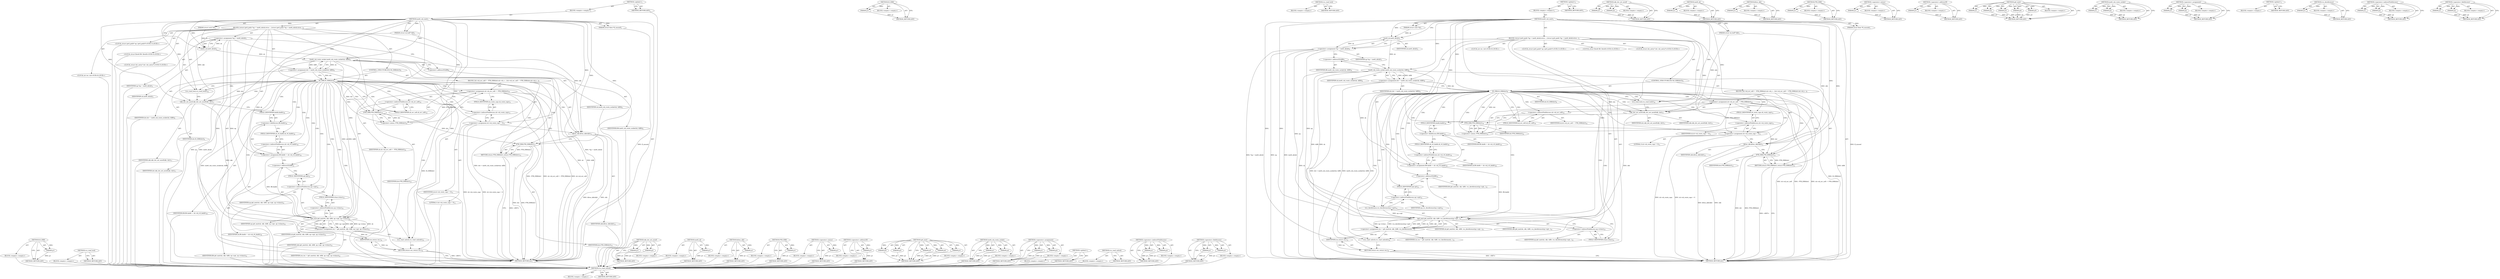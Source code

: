 digraph "&lt;operator&gt;.fieldAccess" {
vulnerable_122 [label=<(METHOD,IS_ERR)>];
vulnerable_123 [label=<(PARAM,p1)>];
vulnerable_124 [label=<(BLOCK,&lt;empty&gt;,&lt;empty&gt;)>];
vulnerable_125 [label=<(METHOD_RETURN,ANY)>];
vulnerable_143 [label=<(METHOD,rcu_read_lock)>];
vulnerable_144 [label=<(BLOCK,&lt;empty&gt;,&lt;empty&gt;)>];
vulnerable_145 [label=<(METHOD_RETURN,ANY)>];
vulnerable_6 [label=<(METHOD,&lt;global&gt;)<SUB>1</SUB>>];
vulnerable_7 [label=<(BLOCK,&lt;empty&gt;,&lt;empty&gt;)<SUB>1</SUB>>];
vulnerable_8 [label=<(METHOD,inet6_csk_xmit)<SUB>1</SUB>>];
vulnerable_9 [label=<(PARAM,struct sock *sk)<SUB>1</SUB>>];
vulnerable_10 [label=<(PARAM,struct sk_buff *skb)<SUB>1</SUB>>];
vulnerable_11 [label=<(PARAM,struct flowi *fl_unused)<SUB>1</SUB>>];
vulnerable_12 [label=<(BLOCK,{
	struct ipv6_pinfo *np = inet6_sk(sk);
	struc...,{
	struct ipv6_pinfo *np = inet6_sk(sk);
	struc...)<SUB>2</SUB>>];
vulnerable_13 [label="<(LOCAL,struct ipv6_pinfo* np: ipv6_pinfo*)<SUB>3</SUB>>"];
vulnerable_14 [label=<(&lt;operator&gt;.assignment,*np = inet6_sk(sk))<SUB>3</SUB>>];
vulnerable_15 [label=<(IDENTIFIER,np,*np = inet6_sk(sk))<SUB>3</SUB>>];
vulnerable_16 [label=<(inet6_sk,inet6_sk(sk))<SUB>3</SUB>>];
vulnerable_17 [label=<(IDENTIFIER,sk,inet6_sk(sk))<SUB>3</SUB>>];
vulnerable_18 [label="<(LOCAL,struct flowi6 fl6: flowi6)<SUB>4</SUB>>"];
vulnerable_19 [label="<(LOCAL,struct dst_entry* dst: dst_entry*)<SUB>5</SUB>>"];
vulnerable_20 [label="<(LOCAL,int res: int)<SUB>6</SUB>>"];
vulnerable_21 [label=<(&lt;operator&gt;.assignment,dst = inet6_csk_route_socket(sk, &amp;fl6))<SUB>8</SUB>>];
vulnerable_22 [label=<(IDENTIFIER,dst,dst = inet6_csk_route_socket(sk, &amp;fl6))<SUB>8</SUB>>];
vulnerable_23 [label=<(inet6_csk_route_socket,inet6_csk_route_socket(sk, &amp;fl6))<SUB>8</SUB>>];
vulnerable_24 [label=<(IDENTIFIER,sk,inet6_csk_route_socket(sk, &amp;fl6))<SUB>8</SUB>>];
vulnerable_25 [label=<(&lt;operator&gt;.addressOf,&amp;fl6)<SUB>8</SUB>>];
vulnerable_26 [label=<(IDENTIFIER,fl6,inet6_csk_route_socket(sk, &amp;fl6))<SUB>8</SUB>>];
vulnerable_27 [label=<(CONTROL_STRUCTURE,IF,if (IS_ERR(dst)))<SUB>9</SUB>>];
vulnerable_28 [label=<(IS_ERR,IS_ERR(dst))<SUB>9</SUB>>];
vulnerable_29 [label=<(IDENTIFIER,dst,IS_ERR(dst))<SUB>9</SUB>>];
vulnerable_30 [label=<(BLOCK,{
		sk-&gt;sk_err_soft = -PTR_ERR(dst);
		sk-&gt;sk_r...,{
		sk-&gt;sk_err_soft = -PTR_ERR(dst);
		sk-&gt;sk_r...)<SUB>9</SUB>>];
vulnerable_31 [label=<(&lt;operator&gt;.assignment,sk-&gt;sk_err_soft = -PTR_ERR(dst))<SUB>10</SUB>>];
vulnerable_32 [label=<(&lt;operator&gt;.indirectFieldAccess,sk-&gt;sk_err_soft)<SUB>10</SUB>>];
vulnerable_33 [label=<(IDENTIFIER,sk,sk-&gt;sk_err_soft = -PTR_ERR(dst))<SUB>10</SUB>>];
vulnerable_34 [label=<(FIELD_IDENTIFIER,sk_err_soft,sk_err_soft)<SUB>10</SUB>>];
vulnerable_35 [label=<(&lt;operator&gt;.minus,-PTR_ERR(dst))<SUB>10</SUB>>];
vulnerable_36 [label=<(PTR_ERR,PTR_ERR(dst))<SUB>10</SUB>>];
vulnerable_37 [label=<(IDENTIFIER,dst,PTR_ERR(dst))<SUB>10</SUB>>];
vulnerable_38 [label=<(&lt;operator&gt;.assignment,sk-&gt;sk_route_caps = 0)<SUB>11</SUB>>];
vulnerable_39 [label=<(&lt;operator&gt;.indirectFieldAccess,sk-&gt;sk_route_caps)<SUB>11</SUB>>];
vulnerable_40 [label=<(IDENTIFIER,sk,sk-&gt;sk_route_caps = 0)<SUB>11</SUB>>];
vulnerable_41 [label=<(FIELD_IDENTIFIER,sk_route_caps,sk_route_caps)<SUB>11</SUB>>];
vulnerable_42 [label=<(LITERAL,0,sk-&gt;sk_route_caps = 0)<SUB>11</SUB>>];
vulnerable_43 [label=<(kfree_skb,kfree_skb(skb))<SUB>12</SUB>>];
vulnerable_44 [label=<(IDENTIFIER,skb,kfree_skb(skb))<SUB>12</SUB>>];
vulnerable_45 [label=<(RETURN,return PTR_ERR(dst);,return PTR_ERR(dst);)<SUB>13</SUB>>];
vulnerable_46 [label=<(PTR_ERR,PTR_ERR(dst))<SUB>13</SUB>>];
vulnerable_47 [label=<(IDENTIFIER,dst,PTR_ERR(dst))<SUB>13</SUB>>];
vulnerable_48 [label=<(rcu_read_lock,rcu_read_lock())<SUB>16</SUB>>];
vulnerable_49 [label=<(skb_dst_set_noref,skb_dst_set_noref(skb, dst))<SUB>17</SUB>>];
vulnerable_50 [label=<(IDENTIFIER,skb,skb_dst_set_noref(skb, dst))<SUB>17</SUB>>];
vulnerable_51 [label=<(IDENTIFIER,dst,skb_dst_set_noref(skb, dst))<SUB>17</SUB>>];
vulnerable_52 [label=<(&lt;operator&gt;.assignment,fl6.daddr = sk-&gt;sk_v6_daddr)<SUB>20</SUB>>];
vulnerable_53 [label=<(&lt;operator&gt;.fieldAccess,fl6.daddr)<SUB>20</SUB>>];
vulnerable_54 [label=<(IDENTIFIER,fl6,fl6.daddr = sk-&gt;sk_v6_daddr)<SUB>20</SUB>>];
vulnerable_55 [label=<(FIELD_IDENTIFIER,daddr,daddr)<SUB>20</SUB>>];
vulnerable_56 [label=<(&lt;operator&gt;.indirectFieldAccess,sk-&gt;sk_v6_daddr)<SUB>20</SUB>>];
vulnerable_57 [label=<(IDENTIFIER,sk,fl6.daddr = sk-&gt;sk_v6_daddr)<SUB>20</SUB>>];
vulnerable_58 [label=<(FIELD_IDENTIFIER,sk_v6_daddr,sk_v6_daddr)<SUB>20</SUB>>];
vulnerable_59 [label=<(&lt;operator&gt;.assignment,res = ip6_xmit(sk, skb, &amp;fl6, np-&gt;opt, np-&gt;tclass))<SUB>22</SUB>>];
vulnerable_60 [label=<(IDENTIFIER,res,res = ip6_xmit(sk, skb, &amp;fl6, np-&gt;opt, np-&gt;tclass))<SUB>22</SUB>>];
vulnerable_61 [label=<(ip6_xmit,ip6_xmit(sk, skb, &amp;fl6, np-&gt;opt, np-&gt;tclass))<SUB>22</SUB>>];
vulnerable_62 [label=<(IDENTIFIER,sk,ip6_xmit(sk, skb, &amp;fl6, np-&gt;opt, np-&gt;tclass))<SUB>22</SUB>>];
vulnerable_63 [label=<(IDENTIFIER,skb,ip6_xmit(sk, skb, &amp;fl6, np-&gt;opt, np-&gt;tclass))<SUB>22</SUB>>];
vulnerable_64 [label=<(&lt;operator&gt;.addressOf,&amp;fl6)<SUB>22</SUB>>];
vulnerable_65 [label=<(IDENTIFIER,fl6,ip6_xmit(sk, skb, &amp;fl6, np-&gt;opt, np-&gt;tclass))<SUB>22</SUB>>];
vulnerable_66 [label=<(&lt;operator&gt;.indirectFieldAccess,np-&gt;opt)<SUB>22</SUB>>];
vulnerable_67 [label=<(IDENTIFIER,np,ip6_xmit(sk, skb, &amp;fl6, np-&gt;opt, np-&gt;tclass))<SUB>22</SUB>>];
vulnerable_68 [label=<(FIELD_IDENTIFIER,opt,opt)<SUB>22</SUB>>];
vulnerable_69 [label=<(&lt;operator&gt;.indirectFieldAccess,np-&gt;tclass)<SUB>22</SUB>>];
vulnerable_70 [label=<(IDENTIFIER,np,ip6_xmit(sk, skb, &amp;fl6, np-&gt;opt, np-&gt;tclass))<SUB>22</SUB>>];
vulnerable_71 [label=<(FIELD_IDENTIFIER,tclass,tclass)<SUB>22</SUB>>];
vulnerable_72 [label=<(rcu_read_unlock,rcu_read_unlock())<SUB>23</SUB>>];
vulnerable_73 [label=<(RETURN,return res;,return res;)<SUB>24</SUB>>];
vulnerable_74 [label=<(IDENTIFIER,res,return res;)<SUB>24</SUB>>];
vulnerable_75 [label=<(METHOD_RETURN,int)<SUB>1</SUB>>];
vulnerable_77 [label=<(METHOD_RETURN,ANY)<SUB>1</SUB>>];
vulnerable_146 [label=<(METHOD,skb_dst_set_noref)>];
vulnerable_147 [label=<(PARAM,p1)>];
vulnerable_148 [label=<(PARAM,p2)>];
vulnerable_149 [label=<(BLOCK,&lt;empty&gt;,&lt;empty&gt;)>];
vulnerable_150 [label=<(METHOD_RETURN,ANY)>];
vulnerable_109 [label=<(METHOD,inet6_sk)>];
vulnerable_110 [label=<(PARAM,p1)>];
vulnerable_111 [label=<(BLOCK,&lt;empty&gt;,&lt;empty&gt;)>];
vulnerable_112 [label=<(METHOD_RETURN,ANY)>];
vulnerable_139 [label=<(METHOD,kfree_skb)>];
vulnerable_140 [label=<(PARAM,p1)>];
vulnerable_141 [label=<(BLOCK,&lt;empty&gt;,&lt;empty&gt;)>];
vulnerable_142 [label=<(METHOD_RETURN,ANY)>];
vulnerable_135 [label=<(METHOD,PTR_ERR)>];
vulnerable_136 [label=<(PARAM,p1)>];
vulnerable_137 [label=<(BLOCK,&lt;empty&gt;,&lt;empty&gt;)>];
vulnerable_138 [label=<(METHOD_RETURN,ANY)>];
vulnerable_131 [label=<(METHOD,&lt;operator&gt;.minus)>];
vulnerable_132 [label=<(PARAM,p1)>];
vulnerable_133 [label=<(BLOCK,&lt;empty&gt;,&lt;empty&gt;)>];
vulnerable_134 [label=<(METHOD_RETURN,ANY)>];
vulnerable_118 [label=<(METHOD,&lt;operator&gt;.addressOf)>];
vulnerable_119 [label=<(PARAM,p1)>];
vulnerable_120 [label=<(BLOCK,&lt;empty&gt;,&lt;empty&gt;)>];
vulnerable_121 [label=<(METHOD_RETURN,ANY)>];
vulnerable_156 [label=<(METHOD,ip6_xmit)>];
vulnerable_157 [label=<(PARAM,p1)>];
vulnerable_158 [label=<(PARAM,p2)>];
vulnerable_159 [label=<(PARAM,p3)>];
vulnerable_160 [label=<(PARAM,p4)>];
vulnerable_161 [label=<(PARAM,p5)>];
vulnerable_162 [label=<(BLOCK,&lt;empty&gt;,&lt;empty&gt;)>];
vulnerable_163 [label=<(METHOD_RETURN,ANY)>];
vulnerable_113 [label=<(METHOD,inet6_csk_route_socket)>];
vulnerable_114 [label=<(PARAM,p1)>];
vulnerable_115 [label=<(PARAM,p2)>];
vulnerable_116 [label=<(BLOCK,&lt;empty&gt;,&lt;empty&gt;)>];
vulnerable_117 [label=<(METHOD_RETURN,ANY)>];
vulnerable_104 [label=<(METHOD,&lt;operator&gt;.assignment)>];
vulnerable_105 [label=<(PARAM,p1)>];
vulnerable_106 [label=<(PARAM,p2)>];
vulnerable_107 [label=<(BLOCK,&lt;empty&gt;,&lt;empty&gt;)>];
vulnerable_108 [label=<(METHOD_RETURN,ANY)>];
vulnerable_98 [label=<(METHOD,&lt;global&gt;)<SUB>1</SUB>>];
vulnerable_99 [label=<(BLOCK,&lt;empty&gt;,&lt;empty&gt;)>];
vulnerable_100 [label=<(METHOD_RETURN,ANY)>];
vulnerable_164 [label=<(METHOD,rcu_read_unlock)>];
vulnerable_165 [label=<(BLOCK,&lt;empty&gt;,&lt;empty&gt;)>];
vulnerable_166 [label=<(METHOD_RETURN,ANY)>];
vulnerable_126 [label=<(METHOD,&lt;operator&gt;.indirectFieldAccess)>];
vulnerable_127 [label=<(PARAM,p1)>];
vulnerable_128 [label=<(PARAM,p2)>];
vulnerable_129 [label=<(BLOCK,&lt;empty&gt;,&lt;empty&gt;)>];
vulnerable_130 [label=<(METHOD_RETURN,ANY)>];
vulnerable_151 [label=<(METHOD,&lt;operator&gt;.fieldAccess)>];
vulnerable_152 [label=<(PARAM,p1)>];
vulnerable_153 [label=<(PARAM,p2)>];
vulnerable_154 [label=<(BLOCK,&lt;empty&gt;,&lt;empty&gt;)>];
vulnerable_155 [label=<(METHOD_RETURN,ANY)>];
fixed_169 [label=<(METHOD,rcu_read_unlock)>];
fixed_170 [label=<(BLOCK,&lt;empty&gt;,&lt;empty&gt;)>];
fixed_171 [label=<(METHOD_RETURN,ANY)>];
fixed_123 [label=<(METHOD,IS_ERR)>];
fixed_124 [label=<(PARAM,p1)>];
fixed_125 [label=<(BLOCK,&lt;empty&gt;,&lt;empty&gt;)>];
fixed_126 [label=<(METHOD_RETURN,ANY)>];
fixed_144 [label=<(METHOD,rcu_read_lock)>];
fixed_145 [label=<(BLOCK,&lt;empty&gt;,&lt;empty&gt;)>];
fixed_146 [label=<(METHOD_RETURN,ANY)>];
fixed_6 [label=<(METHOD,&lt;global&gt;)<SUB>1</SUB>>];
fixed_7 [label=<(BLOCK,&lt;empty&gt;,&lt;empty&gt;)<SUB>1</SUB>>];
fixed_8 [label=<(METHOD,inet6_csk_xmit)<SUB>1</SUB>>];
fixed_9 [label=<(PARAM,struct sock *sk)<SUB>1</SUB>>];
fixed_10 [label=<(PARAM,struct sk_buff *skb)<SUB>1</SUB>>];
fixed_11 [label=<(PARAM,struct flowi *fl_unused)<SUB>1</SUB>>];
fixed_12 [label=<(BLOCK,{
	struct ipv6_pinfo *np = inet6_sk(sk);
	struc...,{
	struct ipv6_pinfo *np = inet6_sk(sk);
	struc...)<SUB>2</SUB>>];
fixed_13 [label="<(LOCAL,struct ipv6_pinfo* np: ipv6_pinfo*)<SUB>3</SUB>>"];
fixed_14 [label=<(&lt;operator&gt;.assignment,*np = inet6_sk(sk))<SUB>3</SUB>>];
fixed_15 [label=<(IDENTIFIER,np,*np = inet6_sk(sk))<SUB>3</SUB>>];
fixed_16 [label=<(inet6_sk,inet6_sk(sk))<SUB>3</SUB>>];
fixed_17 [label=<(IDENTIFIER,sk,inet6_sk(sk))<SUB>3</SUB>>];
fixed_18 [label="<(LOCAL,struct flowi6 fl6: flowi6)<SUB>4</SUB>>"];
fixed_19 [label="<(LOCAL,struct dst_entry* dst: dst_entry*)<SUB>5</SUB>>"];
fixed_20 [label="<(LOCAL,int res: int)<SUB>6</SUB>>"];
fixed_21 [label=<(&lt;operator&gt;.assignment,dst = inet6_csk_route_socket(sk, &amp;fl6))<SUB>8</SUB>>];
fixed_22 [label=<(IDENTIFIER,dst,dst = inet6_csk_route_socket(sk, &amp;fl6))<SUB>8</SUB>>];
fixed_23 [label=<(inet6_csk_route_socket,inet6_csk_route_socket(sk, &amp;fl6))<SUB>8</SUB>>];
fixed_24 [label=<(IDENTIFIER,sk,inet6_csk_route_socket(sk, &amp;fl6))<SUB>8</SUB>>];
fixed_25 [label=<(&lt;operator&gt;.addressOf,&amp;fl6)<SUB>8</SUB>>];
fixed_26 [label=<(IDENTIFIER,fl6,inet6_csk_route_socket(sk, &amp;fl6))<SUB>8</SUB>>];
fixed_27 [label=<(CONTROL_STRUCTURE,IF,if (IS_ERR(dst)))<SUB>9</SUB>>];
fixed_28 [label=<(IS_ERR,IS_ERR(dst))<SUB>9</SUB>>];
fixed_29 [label=<(IDENTIFIER,dst,IS_ERR(dst))<SUB>9</SUB>>];
fixed_30 [label=<(BLOCK,{
		sk-&gt;sk_err_soft = -PTR_ERR(dst);
		sk-&gt;sk_r...,{
		sk-&gt;sk_err_soft = -PTR_ERR(dst);
		sk-&gt;sk_r...)<SUB>9</SUB>>];
fixed_31 [label=<(&lt;operator&gt;.assignment,sk-&gt;sk_err_soft = -PTR_ERR(dst))<SUB>10</SUB>>];
fixed_32 [label=<(&lt;operator&gt;.indirectFieldAccess,sk-&gt;sk_err_soft)<SUB>10</SUB>>];
fixed_33 [label=<(IDENTIFIER,sk,sk-&gt;sk_err_soft = -PTR_ERR(dst))<SUB>10</SUB>>];
fixed_34 [label=<(FIELD_IDENTIFIER,sk_err_soft,sk_err_soft)<SUB>10</SUB>>];
fixed_35 [label=<(&lt;operator&gt;.minus,-PTR_ERR(dst))<SUB>10</SUB>>];
fixed_36 [label=<(PTR_ERR,PTR_ERR(dst))<SUB>10</SUB>>];
fixed_37 [label=<(IDENTIFIER,dst,PTR_ERR(dst))<SUB>10</SUB>>];
fixed_38 [label=<(&lt;operator&gt;.assignment,sk-&gt;sk_route_caps = 0)<SUB>11</SUB>>];
fixed_39 [label=<(&lt;operator&gt;.indirectFieldAccess,sk-&gt;sk_route_caps)<SUB>11</SUB>>];
fixed_40 [label=<(IDENTIFIER,sk,sk-&gt;sk_route_caps = 0)<SUB>11</SUB>>];
fixed_41 [label=<(FIELD_IDENTIFIER,sk_route_caps,sk_route_caps)<SUB>11</SUB>>];
fixed_42 [label=<(LITERAL,0,sk-&gt;sk_route_caps = 0)<SUB>11</SUB>>];
fixed_43 [label=<(kfree_skb,kfree_skb(skb))<SUB>12</SUB>>];
fixed_44 [label=<(IDENTIFIER,skb,kfree_skb(skb))<SUB>12</SUB>>];
fixed_45 [label=<(RETURN,return PTR_ERR(dst);,return PTR_ERR(dst);)<SUB>13</SUB>>];
fixed_46 [label=<(PTR_ERR,PTR_ERR(dst))<SUB>13</SUB>>];
fixed_47 [label=<(IDENTIFIER,dst,PTR_ERR(dst))<SUB>13</SUB>>];
fixed_48 [label=<(rcu_read_lock,rcu_read_lock())<SUB>16</SUB>>];
fixed_49 [label=<(skb_dst_set_noref,skb_dst_set_noref(skb, dst))<SUB>17</SUB>>];
fixed_50 [label=<(IDENTIFIER,skb,skb_dst_set_noref(skb, dst))<SUB>17</SUB>>];
fixed_51 [label=<(IDENTIFIER,dst,skb_dst_set_noref(skb, dst))<SUB>17</SUB>>];
fixed_52 [label=<(&lt;operator&gt;.assignment,fl6.daddr = sk-&gt;sk_v6_daddr)<SUB>20</SUB>>];
fixed_53 [label=<(&lt;operator&gt;.fieldAccess,fl6.daddr)<SUB>20</SUB>>];
fixed_54 [label=<(IDENTIFIER,fl6,fl6.daddr = sk-&gt;sk_v6_daddr)<SUB>20</SUB>>];
fixed_55 [label=<(FIELD_IDENTIFIER,daddr,daddr)<SUB>20</SUB>>];
fixed_56 [label=<(&lt;operator&gt;.indirectFieldAccess,sk-&gt;sk_v6_daddr)<SUB>20</SUB>>];
fixed_57 [label=<(IDENTIFIER,sk,fl6.daddr = sk-&gt;sk_v6_daddr)<SUB>20</SUB>>];
fixed_58 [label=<(FIELD_IDENTIFIER,sk_v6_daddr,sk_v6_daddr)<SUB>20</SUB>>];
fixed_59 [label=<(&lt;operator&gt;.assignment,res = ip6_xmit(sk, skb, &amp;fl6, rcu_dereference(n...)<SUB>22</SUB>>];
fixed_60 [label=<(IDENTIFIER,res,res = ip6_xmit(sk, skb, &amp;fl6, rcu_dereference(n...)<SUB>22</SUB>>];
fixed_61 [label=<(ip6_xmit,ip6_xmit(sk, skb, &amp;fl6, rcu_dereference(np-&gt;opt...)<SUB>22</SUB>>];
fixed_62 [label=<(IDENTIFIER,sk,ip6_xmit(sk, skb, &amp;fl6, rcu_dereference(np-&gt;opt...)<SUB>22</SUB>>];
fixed_63 [label=<(IDENTIFIER,skb,ip6_xmit(sk, skb, &amp;fl6, rcu_dereference(np-&gt;opt...)<SUB>22</SUB>>];
fixed_64 [label=<(&lt;operator&gt;.addressOf,&amp;fl6)<SUB>22</SUB>>];
fixed_65 [label=<(IDENTIFIER,fl6,ip6_xmit(sk, skb, &amp;fl6, rcu_dereference(np-&gt;opt...)<SUB>22</SUB>>];
fixed_66 [label=<(rcu_dereference,rcu_dereference(np-&gt;opt))<SUB>22</SUB>>];
fixed_67 [label=<(&lt;operator&gt;.indirectFieldAccess,np-&gt;opt)<SUB>22</SUB>>];
fixed_68 [label=<(IDENTIFIER,np,rcu_dereference(np-&gt;opt))<SUB>22</SUB>>];
fixed_69 [label=<(FIELD_IDENTIFIER,opt,opt)<SUB>22</SUB>>];
fixed_70 [label=<(&lt;operator&gt;.indirectFieldAccess,np-&gt;tclass)<SUB>23</SUB>>];
fixed_71 [label=<(IDENTIFIER,np,ip6_xmit(sk, skb, &amp;fl6, rcu_dereference(np-&gt;opt...)<SUB>23</SUB>>];
fixed_72 [label=<(FIELD_IDENTIFIER,tclass,tclass)<SUB>23</SUB>>];
fixed_73 [label=<(rcu_read_unlock,rcu_read_unlock())<SUB>24</SUB>>];
fixed_74 [label=<(RETURN,return res;,return res;)<SUB>25</SUB>>];
fixed_75 [label=<(IDENTIFIER,res,return res;)<SUB>25</SUB>>];
fixed_76 [label=<(METHOD_RETURN,int)<SUB>1</SUB>>];
fixed_78 [label=<(METHOD_RETURN,ANY)<SUB>1</SUB>>];
fixed_147 [label=<(METHOD,skb_dst_set_noref)>];
fixed_148 [label=<(PARAM,p1)>];
fixed_149 [label=<(PARAM,p2)>];
fixed_150 [label=<(BLOCK,&lt;empty&gt;,&lt;empty&gt;)>];
fixed_151 [label=<(METHOD_RETURN,ANY)>];
fixed_110 [label=<(METHOD,inet6_sk)>];
fixed_111 [label=<(PARAM,p1)>];
fixed_112 [label=<(BLOCK,&lt;empty&gt;,&lt;empty&gt;)>];
fixed_113 [label=<(METHOD_RETURN,ANY)>];
fixed_140 [label=<(METHOD,kfree_skb)>];
fixed_141 [label=<(PARAM,p1)>];
fixed_142 [label=<(BLOCK,&lt;empty&gt;,&lt;empty&gt;)>];
fixed_143 [label=<(METHOD_RETURN,ANY)>];
fixed_136 [label=<(METHOD,PTR_ERR)>];
fixed_137 [label=<(PARAM,p1)>];
fixed_138 [label=<(BLOCK,&lt;empty&gt;,&lt;empty&gt;)>];
fixed_139 [label=<(METHOD_RETURN,ANY)>];
fixed_132 [label=<(METHOD,&lt;operator&gt;.minus)>];
fixed_133 [label=<(PARAM,p1)>];
fixed_134 [label=<(BLOCK,&lt;empty&gt;,&lt;empty&gt;)>];
fixed_135 [label=<(METHOD_RETURN,ANY)>];
fixed_119 [label=<(METHOD,&lt;operator&gt;.addressOf)>];
fixed_120 [label=<(PARAM,p1)>];
fixed_121 [label=<(BLOCK,&lt;empty&gt;,&lt;empty&gt;)>];
fixed_122 [label=<(METHOD_RETURN,ANY)>];
fixed_157 [label=<(METHOD,ip6_xmit)>];
fixed_158 [label=<(PARAM,p1)>];
fixed_159 [label=<(PARAM,p2)>];
fixed_160 [label=<(PARAM,p3)>];
fixed_161 [label=<(PARAM,p4)>];
fixed_162 [label=<(PARAM,p5)>];
fixed_163 [label=<(BLOCK,&lt;empty&gt;,&lt;empty&gt;)>];
fixed_164 [label=<(METHOD_RETURN,ANY)>];
fixed_114 [label=<(METHOD,inet6_csk_route_socket)>];
fixed_115 [label=<(PARAM,p1)>];
fixed_116 [label=<(PARAM,p2)>];
fixed_117 [label=<(BLOCK,&lt;empty&gt;,&lt;empty&gt;)>];
fixed_118 [label=<(METHOD_RETURN,ANY)>];
fixed_105 [label=<(METHOD,&lt;operator&gt;.assignment)>];
fixed_106 [label=<(PARAM,p1)>];
fixed_107 [label=<(PARAM,p2)>];
fixed_108 [label=<(BLOCK,&lt;empty&gt;,&lt;empty&gt;)>];
fixed_109 [label=<(METHOD_RETURN,ANY)>];
fixed_99 [label=<(METHOD,&lt;global&gt;)<SUB>1</SUB>>];
fixed_100 [label=<(BLOCK,&lt;empty&gt;,&lt;empty&gt;)>];
fixed_101 [label=<(METHOD_RETURN,ANY)>];
fixed_165 [label=<(METHOD,rcu_dereference)>];
fixed_166 [label=<(PARAM,p1)>];
fixed_167 [label=<(BLOCK,&lt;empty&gt;,&lt;empty&gt;)>];
fixed_168 [label=<(METHOD_RETURN,ANY)>];
fixed_127 [label=<(METHOD,&lt;operator&gt;.indirectFieldAccess)>];
fixed_128 [label=<(PARAM,p1)>];
fixed_129 [label=<(PARAM,p2)>];
fixed_130 [label=<(BLOCK,&lt;empty&gt;,&lt;empty&gt;)>];
fixed_131 [label=<(METHOD_RETURN,ANY)>];
fixed_152 [label=<(METHOD,&lt;operator&gt;.fieldAccess)>];
fixed_153 [label=<(PARAM,p1)>];
fixed_154 [label=<(PARAM,p2)>];
fixed_155 [label=<(BLOCK,&lt;empty&gt;,&lt;empty&gt;)>];
fixed_156 [label=<(METHOD_RETURN,ANY)>];
vulnerable_122 -> vulnerable_123  [key=0, label="AST: "];
vulnerable_122 -> vulnerable_123  [key=1, label="DDG: "];
vulnerable_122 -> vulnerable_124  [key=0, label="AST: "];
vulnerable_122 -> vulnerable_125  [key=0, label="AST: "];
vulnerable_122 -> vulnerable_125  [key=1, label="CFG: "];
vulnerable_123 -> vulnerable_125  [key=0, label="DDG: p1"];
vulnerable_124 -> fixed_169  [key=0];
vulnerable_125 -> fixed_169  [key=0];
vulnerable_143 -> vulnerable_144  [key=0, label="AST: "];
vulnerable_143 -> vulnerable_145  [key=0, label="AST: "];
vulnerable_143 -> vulnerable_145  [key=1, label="CFG: "];
vulnerable_144 -> fixed_169  [key=0];
vulnerable_145 -> fixed_169  [key=0];
vulnerable_6 -> vulnerable_7  [key=0, label="AST: "];
vulnerable_6 -> vulnerable_77  [key=0, label="AST: "];
vulnerable_6 -> vulnerable_77  [key=1, label="CFG: "];
vulnerable_7 -> vulnerable_8  [key=0, label="AST: "];
vulnerable_8 -> vulnerable_9  [key=0, label="AST: "];
vulnerable_8 -> vulnerable_9  [key=1, label="DDG: "];
vulnerable_8 -> vulnerable_10  [key=0, label="AST: "];
vulnerable_8 -> vulnerable_10  [key=1, label="DDG: "];
vulnerable_8 -> vulnerable_11  [key=0, label="AST: "];
vulnerable_8 -> vulnerable_11  [key=1, label="DDG: "];
vulnerable_8 -> vulnerable_12  [key=0, label="AST: "];
vulnerable_8 -> vulnerable_75  [key=0, label="AST: "];
vulnerable_8 -> vulnerable_16  [key=0, label="CFG: "];
vulnerable_8 -> vulnerable_16  [key=1, label="DDG: "];
vulnerable_8 -> vulnerable_48  [key=0, label="DDG: "];
vulnerable_8 -> vulnerable_72  [key=0, label="DDG: "];
vulnerable_8 -> vulnerable_49  [key=0, label="DDG: "];
vulnerable_8 -> vulnerable_74  [key=0, label="DDG: "];
vulnerable_8 -> vulnerable_23  [key=0, label="DDG: "];
vulnerable_8 -> vulnerable_28  [key=0, label="DDG: "];
vulnerable_8 -> vulnerable_38  [key=0, label="DDG: "];
vulnerable_8 -> vulnerable_61  [key=0, label="DDG: "];
vulnerable_8 -> vulnerable_43  [key=0, label="DDG: "];
vulnerable_8 -> vulnerable_46  [key=0, label="DDG: "];
vulnerable_8 -> vulnerable_36  [key=0, label="DDG: "];
vulnerable_9 -> vulnerable_16  [key=0, label="DDG: sk"];
vulnerable_10 -> vulnerable_49  [key=0, label="DDG: skb"];
vulnerable_10 -> vulnerable_43  [key=0, label="DDG: skb"];
vulnerable_11 -> vulnerable_75  [key=0, label="DDG: fl_unused"];
vulnerable_12 -> vulnerable_13  [key=0, label="AST: "];
vulnerable_12 -> vulnerable_14  [key=0, label="AST: "];
vulnerable_12 -> vulnerable_18  [key=0, label="AST: "];
vulnerable_12 -> vulnerable_19  [key=0, label="AST: "];
vulnerable_12 -> vulnerable_20  [key=0, label="AST: "];
vulnerable_12 -> vulnerable_21  [key=0, label="AST: "];
vulnerable_12 -> vulnerable_27  [key=0, label="AST: "];
vulnerable_12 -> vulnerable_48  [key=0, label="AST: "];
vulnerable_12 -> vulnerable_49  [key=0, label="AST: "];
vulnerable_12 -> vulnerable_52  [key=0, label="AST: "];
vulnerable_12 -> vulnerable_59  [key=0, label="AST: "];
vulnerable_12 -> vulnerable_72  [key=0, label="AST: "];
vulnerable_12 -> vulnerable_73  [key=0, label="AST: "];
vulnerable_13 -> fixed_169  [key=0];
vulnerable_14 -> vulnerable_15  [key=0, label="AST: "];
vulnerable_14 -> vulnerable_16  [key=0, label="AST: "];
vulnerable_14 -> vulnerable_25  [key=0, label="CFG: "];
vulnerable_14 -> vulnerable_75  [key=0, label="DDG: np"];
vulnerable_14 -> vulnerable_75  [key=1, label="DDG: inet6_sk(sk)"];
vulnerable_14 -> vulnerable_75  [key=2, label="DDG: *np = inet6_sk(sk)"];
vulnerable_14 -> vulnerable_61  [key=0, label="DDG: np"];
vulnerable_15 -> fixed_169  [key=0];
vulnerable_16 -> vulnerable_17  [key=0, label="AST: "];
vulnerable_16 -> vulnerable_14  [key=0, label="CFG: "];
vulnerable_16 -> vulnerable_14  [key=1, label="DDG: sk"];
vulnerable_16 -> vulnerable_23  [key=0, label="DDG: sk"];
vulnerable_17 -> fixed_169  [key=0];
vulnerable_18 -> fixed_169  [key=0];
vulnerable_19 -> fixed_169  [key=0];
vulnerable_20 -> fixed_169  [key=0];
vulnerable_21 -> vulnerable_22  [key=0, label="AST: "];
vulnerable_21 -> vulnerable_23  [key=0, label="AST: "];
vulnerable_21 -> vulnerable_28  [key=0, label="CFG: "];
vulnerable_21 -> vulnerable_28  [key=1, label="DDG: dst"];
vulnerable_21 -> vulnerable_75  [key=0, label="DDG: inet6_csk_route_socket(sk, &amp;fl6)"];
vulnerable_21 -> vulnerable_75  [key=1, label="DDG: dst = inet6_csk_route_socket(sk, &amp;fl6)"];
vulnerable_22 -> fixed_169  [key=0];
vulnerable_23 -> vulnerable_24  [key=0, label="AST: "];
vulnerable_23 -> vulnerable_25  [key=0, label="AST: "];
vulnerable_23 -> vulnerable_21  [key=0, label="CFG: "];
vulnerable_23 -> vulnerable_21  [key=1, label="DDG: sk"];
vulnerable_23 -> vulnerable_21  [key=2, label="DDG: &amp;fl6"];
vulnerable_23 -> vulnerable_75  [key=0, label="DDG: sk"];
vulnerable_23 -> vulnerable_75  [key=1, label="DDG: &amp;fl6"];
vulnerable_23 -> vulnerable_52  [key=0, label="DDG: sk"];
vulnerable_23 -> vulnerable_61  [key=0, label="DDG: sk"];
vulnerable_23 -> vulnerable_61  [key=1, label="DDG: &amp;fl6"];
vulnerable_24 -> fixed_169  [key=0];
vulnerable_25 -> vulnerable_26  [key=0, label="AST: "];
vulnerable_25 -> vulnerable_23  [key=0, label="CFG: "];
vulnerable_26 -> fixed_169  [key=0];
vulnerable_27 -> vulnerable_28  [key=0, label="AST: "];
vulnerable_27 -> vulnerable_30  [key=0, label="AST: "];
vulnerable_28 -> vulnerable_29  [key=0, label="AST: "];
vulnerable_28 -> vulnerable_48  [key=0, label="CFG: "];
vulnerable_28 -> vulnerable_48  [key=1, label="CDG: "];
vulnerable_28 -> vulnerable_34  [key=0, label="CFG: "];
vulnerable_28 -> vulnerable_34  [key=1, label="CDG: "];
vulnerable_28 -> vulnerable_75  [key=0, label="DDG: IS_ERR(dst)"];
vulnerable_28 -> vulnerable_49  [key=0, label="DDG: dst"];
vulnerable_28 -> vulnerable_49  [key=1, label="CDG: "];
vulnerable_28 -> vulnerable_36  [key=0, label="DDG: dst"];
vulnerable_28 -> vulnerable_36  [key=1, label="CDG: "];
vulnerable_28 -> vulnerable_32  [key=0, label="CDG: "];
vulnerable_28 -> vulnerable_58  [key=0, label="CDG: "];
vulnerable_28 -> vulnerable_68  [key=0, label="CDG: "];
vulnerable_28 -> vulnerable_73  [key=0, label="CDG: "];
vulnerable_28 -> vulnerable_61  [key=0, label="CDG: "];
vulnerable_28 -> vulnerable_64  [key=0, label="CDG: "];
vulnerable_28 -> vulnerable_66  [key=0, label="CDG: "];
vulnerable_28 -> vulnerable_71  [key=0, label="CDG: "];
vulnerable_28 -> vulnerable_52  [key=0, label="CDG: "];
vulnerable_28 -> vulnerable_46  [key=0, label="CDG: "];
vulnerable_28 -> vulnerable_53  [key=0, label="CDG: "];
vulnerable_28 -> vulnerable_38  [key=0, label="CDG: "];
vulnerable_28 -> vulnerable_72  [key=0, label="CDG: "];
vulnerable_28 -> vulnerable_56  [key=0, label="CDG: "];
vulnerable_28 -> vulnerable_69  [key=0, label="CDG: "];
vulnerable_28 -> vulnerable_41  [key=0, label="CDG: "];
vulnerable_28 -> vulnerable_45  [key=0, label="CDG: "];
vulnerable_28 -> vulnerable_59  [key=0, label="CDG: "];
vulnerable_28 -> vulnerable_35  [key=0, label="CDG: "];
vulnerable_28 -> vulnerable_55  [key=0, label="CDG: "];
vulnerable_28 -> vulnerable_39  [key=0, label="CDG: "];
vulnerable_28 -> vulnerable_31  [key=0, label="CDG: "];
vulnerable_28 -> vulnerable_43  [key=0, label="CDG: "];
vulnerable_29 -> fixed_169  [key=0];
vulnerable_30 -> vulnerable_31  [key=0, label="AST: "];
vulnerable_30 -> vulnerable_38  [key=0, label="AST: "];
vulnerable_30 -> vulnerable_43  [key=0, label="AST: "];
vulnerable_30 -> vulnerable_45  [key=0, label="AST: "];
vulnerable_31 -> vulnerable_32  [key=0, label="AST: "];
vulnerable_31 -> vulnerable_35  [key=0, label="AST: "];
vulnerable_31 -> vulnerable_41  [key=0, label="CFG: "];
vulnerable_31 -> vulnerable_75  [key=0, label="DDG: sk-&gt;sk_err_soft"];
vulnerable_31 -> vulnerable_75  [key=1, label="DDG: -PTR_ERR(dst)"];
vulnerable_31 -> vulnerable_75  [key=2, label="DDG: sk-&gt;sk_err_soft = -PTR_ERR(dst)"];
vulnerable_32 -> vulnerable_33  [key=0, label="AST: "];
vulnerable_32 -> vulnerable_34  [key=0, label="AST: "];
vulnerable_32 -> vulnerable_36  [key=0, label="CFG: "];
vulnerable_33 -> fixed_169  [key=0];
vulnerable_34 -> vulnerable_32  [key=0, label="CFG: "];
vulnerable_35 -> vulnerable_36  [key=0, label="AST: "];
vulnerable_35 -> vulnerable_31  [key=0, label="CFG: "];
vulnerable_35 -> vulnerable_31  [key=1, label="DDG: PTR_ERR(dst)"];
vulnerable_36 -> vulnerable_37  [key=0, label="AST: "];
vulnerable_36 -> vulnerable_35  [key=0, label="CFG: "];
vulnerable_36 -> vulnerable_35  [key=1, label="DDG: dst"];
vulnerable_36 -> vulnerable_46  [key=0, label="DDG: dst"];
vulnerable_37 -> fixed_169  [key=0];
vulnerable_38 -> vulnerable_39  [key=0, label="AST: "];
vulnerable_38 -> vulnerable_42  [key=0, label="AST: "];
vulnerable_38 -> vulnerable_43  [key=0, label="CFG: "];
vulnerable_38 -> vulnerable_75  [key=0, label="DDG: sk-&gt;sk_route_caps"];
vulnerable_38 -> vulnerable_75  [key=1, label="DDG: sk-&gt;sk_route_caps = 0"];
vulnerable_39 -> vulnerable_40  [key=0, label="AST: "];
vulnerable_39 -> vulnerable_41  [key=0, label="AST: "];
vulnerable_39 -> vulnerable_38  [key=0, label="CFG: "];
vulnerable_40 -> fixed_169  [key=0];
vulnerable_41 -> vulnerable_39  [key=0, label="CFG: "];
vulnerable_42 -> fixed_169  [key=0];
vulnerable_43 -> vulnerable_44  [key=0, label="AST: "];
vulnerable_43 -> vulnerable_46  [key=0, label="CFG: "];
vulnerable_43 -> vulnerable_75  [key=0, label="DDG: skb"];
vulnerable_43 -> vulnerable_75  [key=1, label="DDG: kfree_skb(skb)"];
vulnerable_44 -> fixed_169  [key=0];
vulnerable_45 -> vulnerable_46  [key=0, label="AST: "];
vulnerable_45 -> vulnerable_75  [key=0, label="CFG: "];
vulnerable_45 -> vulnerable_75  [key=1, label="DDG: &lt;RET&gt;"];
vulnerable_46 -> vulnerable_47  [key=0, label="AST: "];
vulnerable_46 -> vulnerable_45  [key=0, label="CFG: "];
vulnerable_46 -> vulnerable_45  [key=1, label="DDG: PTR_ERR(dst)"];
vulnerable_46 -> vulnerable_75  [key=0, label="DDG: dst"];
vulnerable_46 -> vulnerable_75  [key=1, label="DDG: PTR_ERR(dst)"];
vulnerable_47 -> fixed_169  [key=0];
vulnerable_48 -> vulnerable_49  [key=0, label="CFG: "];
vulnerable_49 -> vulnerable_50  [key=0, label="AST: "];
vulnerable_49 -> vulnerable_51  [key=0, label="AST: "];
vulnerable_49 -> vulnerable_55  [key=0, label="CFG: "];
vulnerable_49 -> vulnerable_61  [key=0, label="DDG: skb"];
vulnerable_50 -> fixed_169  [key=0];
vulnerable_51 -> fixed_169  [key=0];
vulnerable_52 -> vulnerable_53  [key=0, label="AST: "];
vulnerable_52 -> vulnerable_56  [key=0, label="AST: "];
vulnerable_52 -> vulnerable_64  [key=0, label="CFG: "];
vulnerable_52 -> vulnerable_61  [key=0, label="DDG: fl6.daddr"];
vulnerable_53 -> vulnerable_54  [key=0, label="AST: "];
vulnerable_53 -> vulnerable_55  [key=0, label="AST: "];
vulnerable_53 -> vulnerable_58  [key=0, label="CFG: "];
vulnerable_54 -> fixed_169  [key=0];
vulnerable_55 -> vulnerable_53  [key=0, label="CFG: "];
vulnerable_56 -> vulnerable_57  [key=0, label="AST: "];
vulnerable_56 -> vulnerable_58  [key=0, label="AST: "];
vulnerable_56 -> vulnerable_52  [key=0, label="CFG: "];
vulnerable_57 -> fixed_169  [key=0];
vulnerable_58 -> vulnerable_56  [key=0, label="CFG: "];
vulnerable_59 -> vulnerable_60  [key=0, label="AST: "];
vulnerable_59 -> vulnerable_61  [key=0, label="AST: "];
vulnerable_59 -> vulnerable_72  [key=0, label="CFG: "];
vulnerable_59 -> vulnerable_74  [key=0, label="DDG: res"];
vulnerable_60 -> fixed_169  [key=0];
vulnerable_61 -> vulnerable_62  [key=0, label="AST: "];
vulnerable_61 -> vulnerable_63  [key=0, label="AST: "];
vulnerable_61 -> vulnerable_64  [key=0, label="AST: "];
vulnerable_61 -> vulnerable_66  [key=0, label="AST: "];
vulnerable_61 -> vulnerable_69  [key=0, label="AST: "];
vulnerable_61 -> vulnerable_59  [key=0, label="CFG: "];
vulnerable_61 -> vulnerable_59  [key=1, label="DDG: np-&gt;opt"];
vulnerable_61 -> vulnerable_59  [key=2, label="DDG: &amp;fl6"];
vulnerable_61 -> vulnerable_59  [key=3, label="DDG: np-&gt;tclass"];
vulnerable_61 -> vulnerable_59  [key=4, label="DDG: sk"];
vulnerable_61 -> vulnerable_59  [key=5, label="DDG: skb"];
vulnerable_62 -> fixed_169  [key=0];
vulnerable_63 -> fixed_169  [key=0];
vulnerable_64 -> vulnerable_65  [key=0, label="AST: "];
vulnerable_64 -> vulnerable_68  [key=0, label="CFG: "];
vulnerable_65 -> fixed_169  [key=0];
vulnerable_66 -> vulnerable_67  [key=0, label="AST: "];
vulnerable_66 -> vulnerable_68  [key=0, label="AST: "];
vulnerable_66 -> vulnerable_71  [key=0, label="CFG: "];
vulnerable_67 -> fixed_169  [key=0];
vulnerable_68 -> vulnerable_66  [key=0, label="CFG: "];
vulnerable_69 -> vulnerable_70  [key=0, label="AST: "];
vulnerable_69 -> vulnerable_71  [key=0, label="AST: "];
vulnerable_69 -> vulnerable_61  [key=0, label="CFG: "];
vulnerable_70 -> fixed_169  [key=0];
vulnerable_71 -> vulnerable_69  [key=0, label="CFG: "];
vulnerable_72 -> vulnerable_73  [key=0, label="CFG: "];
vulnerable_73 -> vulnerable_74  [key=0, label="AST: "];
vulnerable_73 -> vulnerable_75  [key=0, label="CFG: "];
vulnerable_73 -> vulnerable_75  [key=1, label="DDG: &lt;RET&gt;"];
vulnerable_74 -> vulnerable_73  [key=0, label="DDG: res"];
vulnerable_75 -> fixed_169  [key=0];
vulnerable_77 -> fixed_169  [key=0];
vulnerable_146 -> vulnerable_147  [key=0, label="AST: "];
vulnerable_146 -> vulnerable_147  [key=1, label="DDG: "];
vulnerable_146 -> vulnerable_149  [key=0, label="AST: "];
vulnerable_146 -> vulnerable_148  [key=0, label="AST: "];
vulnerable_146 -> vulnerable_148  [key=1, label="DDG: "];
vulnerable_146 -> vulnerable_150  [key=0, label="AST: "];
vulnerable_146 -> vulnerable_150  [key=1, label="CFG: "];
vulnerable_147 -> vulnerable_150  [key=0, label="DDG: p1"];
vulnerable_148 -> vulnerable_150  [key=0, label="DDG: p2"];
vulnerable_149 -> fixed_169  [key=0];
vulnerable_150 -> fixed_169  [key=0];
vulnerable_109 -> vulnerable_110  [key=0, label="AST: "];
vulnerable_109 -> vulnerable_110  [key=1, label="DDG: "];
vulnerable_109 -> vulnerable_111  [key=0, label="AST: "];
vulnerable_109 -> vulnerable_112  [key=0, label="AST: "];
vulnerable_109 -> vulnerable_112  [key=1, label="CFG: "];
vulnerable_110 -> vulnerable_112  [key=0, label="DDG: p1"];
vulnerable_111 -> fixed_169  [key=0];
vulnerable_112 -> fixed_169  [key=0];
vulnerable_139 -> vulnerable_140  [key=0, label="AST: "];
vulnerable_139 -> vulnerable_140  [key=1, label="DDG: "];
vulnerable_139 -> vulnerable_141  [key=0, label="AST: "];
vulnerable_139 -> vulnerable_142  [key=0, label="AST: "];
vulnerable_139 -> vulnerable_142  [key=1, label="CFG: "];
vulnerable_140 -> vulnerable_142  [key=0, label="DDG: p1"];
vulnerable_141 -> fixed_169  [key=0];
vulnerable_142 -> fixed_169  [key=0];
vulnerable_135 -> vulnerable_136  [key=0, label="AST: "];
vulnerable_135 -> vulnerable_136  [key=1, label="DDG: "];
vulnerable_135 -> vulnerable_137  [key=0, label="AST: "];
vulnerable_135 -> vulnerable_138  [key=0, label="AST: "];
vulnerable_135 -> vulnerable_138  [key=1, label="CFG: "];
vulnerable_136 -> vulnerable_138  [key=0, label="DDG: p1"];
vulnerable_137 -> fixed_169  [key=0];
vulnerable_138 -> fixed_169  [key=0];
vulnerable_131 -> vulnerable_132  [key=0, label="AST: "];
vulnerable_131 -> vulnerable_132  [key=1, label="DDG: "];
vulnerable_131 -> vulnerable_133  [key=0, label="AST: "];
vulnerable_131 -> vulnerable_134  [key=0, label="AST: "];
vulnerable_131 -> vulnerable_134  [key=1, label="CFG: "];
vulnerable_132 -> vulnerable_134  [key=0, label="DDG: p1"];
vulnerable_133 -> fixed_169  [key=0];
vulnerable_134 -> fixed_169  [key=0];
vulnerable_118 -> vulnerable_119  [key=0, label="AST: "];
vulnerable_118 -> vulnerable_119  [key=1, label="DDG: "];
vulnerable_118 -> vulnerable_120  [key=0, label="AST: "];
vulnerable_118 -> vulnerable_121  [key=0, label="AST: "];
vulnerable_118 -> vulnerable_121  [key=1, label="CFG: "];
vulnerable_119 -> vulnerable_121  [key=0, label="DDG: p1"];
vulnerable_120 -> fixed_169  [key=0];
vulnerable_121 -> fixed_169  [key=0];
vulnerable_156 -> vulnerable_157  [key=0, label="AST: "];
vulnerable_156 -> vulnerable_157  [key=1, label="DDG: "];
vulnerable_156 -> vulnerable_162  [key=0, label="AST: "];
vulnerable_156 -> vulnerable_158  [key=0, label="AST: "];
vulnerable_156 -> vulnerable_158  [key=1, label="DDG: "];
vulnerable_156 -> vulnerable_163  [key=0, label="AST: "];
vulnerable_156 -> vulnerable_163  [key=1, label="CFG: "];
vulnerable_156 -> vulnerable_159  [key=0, label="AST: "];
vulnerable_156 -> vulnerable_159  [key=1, label="DDG: "];
vulnerable_156 -> vulnerable_160  [key=0, label="AST: "];
vulnerable_156 -> vulnerable_160  [key=1, label="DDG: "];
vulnerable_156 -> vulnerable_161  [key=0, label="AST: "];
vulnerable_156 -> vulnerable_161  [key=1, label="DDG: "];
vulnerable_157 -> vulnerable_163  [key=0, label="DDG: p1"];
vulnerable_158 -> vulnerable_163  [key=0, label="DDG: p2"];
vulnerable_159 -> vulnerable_163  [key=0, label="DDG: p3"];
vulnerable_160 -> vulnerable_163  [key=0, label="DDG: p4"];
vulnerable_161 -> vulnerable_163  [key=0, label="DDG: p5"];
vulnerable_162 -> fixed_169  [key=0];
vulnerable_163 -> fixed_169  [key=0];
vulnerable_113 -> vulnerable_114  [key=0, label="AST: "];
vulnerable_113 -> vulnerable_114  [key=1, label="DDG: "];
vulnerable_113 -> vulnerable_116  [key=0, label="AST: "];
vulnerable_113 -> vulnerable_115  [key=0, label="AST: "];
vulnerable_113 -> vulnerable_115  [key=1, label="DDG: "];
vulnerable_113 -> vulnerable_117  [key=0, label="AST: "];
vulnerable_113 -> vulnerable_117  [key=1, label="CFG: "];
vulnerable_114 -> vulnerable_117  [key=0, label="DDG: p1"];
vulnerable_115 -> vulnerable_117  [key=0, label="DDG: p2"];
vulnerable_116 -> fixed_169  [key=0];
vulnerable_117 -> fixed_169  [key=0];
vulnerable_104 -> vulnerable_105  [key=0, label="AST: "];
vulnerable_104 -> vulnerable_105  [key=1, label="DDG: "];
vulnerable_104 -> vulnerable_107  [key=0, label="AST: "];
vulnerable_104 -> vulnerable_106  [key=0, label="AST: "];
vulnerable_104 -> vulnerable_106  [key=1, label="DDG: "];
vulnerable_104 -> vulnerable_108  [key=0, label="AST: "];
vulnerable_104 -> vulnerable_108  [key=1, label="CFG: "];
vulnerable_105 -> vulnerable_108  [key=0, label="DDG: p1"];
vulnerable_106 -> vulnerable_108  [key=0, label="DDG: p2"];
vulnerable_107 -> fixed_169  [key=0];
vulnerable_108 -> fixed_169  [key=0];
vulnerable_98 -> vulnerable_99  [key=0, label="AST: "];
vulnerable_98 -> vulnerable_100  [key=0, label="AST: "];
vulnerable_98 -> vulnerable_100  [key=1, label="CFG: "];
vulnerable_99 -> fixed_169  [key=0];
vulnerable_100 -> fixed_169  [key=0];
vulnerable_164 -> vulnerable_165  [key=0, label="AST: "];
vulnerable_164 -> vulnerable_166  [key=0, label="AST: "];
vulnerable_164 -> vulnerable_166  [key=1, label="CFG: "];
vulnerable_165 -> fixed_169  [key=0];
vulnerable_166 -> fixed_169  [key=0];
vulnerable_126 -> vulnerable_127  [key=0, label="AST: "];
vulnerable_126 -> vulnerable_127  [key=1, label="DDG: "];
vulnerable_126 -> vulnerable_129  [key=0, label="AST: "];
vulnerable_126 -> vulnerable_128  [key=0, label="AST: "];
vulnerable_126 -> vulnerable_128  [key=1, label="DDG: "];
vulnerable_126 -> vulnerable_130  [key=0, label="AST: "];
vulnerable_126 -> vulnerable_130  [key=1, label="CFG: "];
vulnerable_127 -> vulnerable_130  [key=0, label="DDG: p1"];
vulnerable_128 -> vulnerable_130  [key=0, label="DDG: p2"];
vulnerable_129 -> fixed_169  [key=0];
vulnerable_130 -> fixed_169  [key=0];
vulnerable_151 -> vulnerable_152  [key=0, label="AST: "];
vulnerable_151 -> vulnerable_152  [key=1, label="DDG: "];
vulnerable_151 -> vulnerable_154  [key=0, label="AST: "];
vulnerable_151 -> vulnerable_153  [key=0, label="AST: "];
vulnerable_151 -> vulnerable_153  [key=1, label="DDG: "];
vulnerable_151 -> vulnerable_155  [key=0, label="AST: "];
vulnerable_151 -> vulnerable_155  [key=1, label="CFG: "];
vulnerable_152 -> vulnerable_155  [key=0, label="DDG: p1"];
vulnerable_153 -> vulnerable_155  [key=0, label="DDG: p2"];
vulnerable_154 -> fixed_169  [key=0];
vulnerable_155 -> fixed_169  [key=0];
fixed_169 -> fixed_170  [key=0, label="AST: "];
fixed_169 -> fixed_171  [key=0, label="AST: "];
fixed_169 -> fixed_171  [key=1, label="CFG: "];
fixed_123 -> fixed_124  [key=0, label="AST: "];
fixed_123 -> fixed_124  [key=1, label="DDG: "];
fixed_123 -> fixed_125  [key=0, label="AST: "];
fixed_123 -> fixed_126  [key=0, label="AST: "];
fixed_123 -> fixed_126  [key=1, label="CFG: "];
fixed_124 -> fixed_126  [key=0, label="DDG: p1"];
fixed_144 -> fixed_145  [key=0, label="AST: "];
fixed_144 -> fixed_146  [key=0, label="AST: "];
fixed_144 -> fixed_146  [key=1, label="CFG: "];
fixed_6 -> fixed_7  [key=0, label="AST: "];
fixed_6 -> fixed_78  [key=0, label="AST: "];
fixed_6 -> fixed_78  [key=1, label="CFG: "];
fixed_7 -> fixed_8  [key=0, label="AST: "];
fixed_8 -> fixed_9  [key=0, label="AST: "];
fixed_8 -> fixed_9  [key=1, label="DDG: "];
fixed_8 -> fixed_10  [key=0, label="AST: "];
fixed_8 -> fixed_10  [key=1, label="DDG: "];
fixed_8 -> fixed_11  [key=0, label="AST: "];
fixed_8 -> fixed_11  [key=1, label="DDG: "];
fixed_8 -> fixed_12  [key=0, label="AST: "];
fixed_8 -> fixed_76  [key=0, label="AST: "];
fixed_8 -> fixed_16  [key=0, label="CFG: "];
fixed_8 -> fixed_16  [key=1, label="DDG: "];
fixed_8 -> fixed_48  [key=0, label="DDG: "];
fixed_8 -> fixed_73  [key=0, label="DDG: "];
fixed_8 -> fixed_49  [key=0, label="DDG: "];
fixed_8 -> fixed_75  [key=0, label="DDG: "];
fixed_8 -> fixed_23  [key=0, label="DDG: "];
fixed_8 -> fixed_28  [key=0, label="DDG: "];
fixed_8 -> fixed_38  [key=0, label="DDG: "];
fixed_8 -> fixed_61  [key=0, label="DDG: "];
fixed_8 -> fixed_43  [key=0, label="DDG: "];
fixed_8 -> fixed_46  [key=0, label="DDG: "];
fixed_8 -> fixed_36  [key=0, label="DDG: "];
fixed_9 -> fixed_16  [key=0, label="DDG: sk"];
fixed_10 -> fixed_49  [key=0, label="DDG: skb"];
fixed_10 -> fixed_43  [key=0, label="DDG: skb"];
fixed_11 -> fixed_76  [key=0, label="DDG: fl_unused"];
fixed_12 -> fixed_13  [key=0, label="AST: "];
fixed_12 -> fixed_14  [key=0, label="AST: "];
fixed_12 -> fixed_18  [key=0, label="AST: "];
fixed_12 -> fixed_19  [key=0, label="AST: "];
fixed_12 -> fixed_20  [key=0, label="AST: "];
fixed_12 -> fixed_21  [key=0, label="AST: "];
fixed_12 -> fixed_27  [key=0, label="AST: "];
fixed_12 -> fixed_48  [key=0, label="AST: "];
fixed_12 -> fixed_49  [key=0, label="AST: "];
fixed_12 -> fixed_52  [key=0, label="AST: "];
fixed_12 -> fixed_59  [key=0, label="AST: "];
fixed_12 -> fixed_73  [key=0, label="AST: "];
fixed_12 -> fixed_74  [key=0, label="AST: "];
fixed_14 -> fixed_15  [key=0, label="AST: "];
fixed_14 -> fixed_16  [key=0, label="AST: "];
fixed_14 -> fixed_25  [key=0, label="CFG: "];
fixed_14 -> fixed_76  [key=0, label="DDG: np"];
fixed_14 -> fixed_76  [key=1, label="DDG: inet6_sk(sk)"];
fixed_14 -> fixed_76  [key=2, label="DDG: *np = inet6_sk(sk)"];
fixed_14 -> fixed_61  [key=0, label="DDG: np"];
fixed_14 -> fixed_66  [key=0, label="DDG: np"];
fixed_16 -> fixed_17  [key=0, label="AST: "];
fixed_16 -> fixed_14  [key=0, label="CFG: "];
fixed_16 -> fixed_14  [key=1, label="DDG: sk"];
fixed_16 -> fixed_23  [key=0, label="DDG: sk"];
fixed_21 -> fixed_22  [key=0, label="AST: "];
fixed_21 -> fixed_23  [key=0, label="AST: "];
fixed_21 -> fixed_28  [key=0, label="CFG: "];
fixed_21 -> fixed_28  [key=1, label="DDG: dst"];
fixed_21 -> fixed_76  [key=0, label="DDG: inet6_csk_route_socket(sk, &amp;fl6)"];
fixed_21 -> fixed_76  [key=1, label="DDG: dst = inet6_csk_route_socket(sk, &amp;fl6)"];
fixed_23 -> fixed_24  [key=0, label="AST: "];
fixed_23 -> fixed_25  [key=0, label="AST: "];
fixed_23 -> fixed_21  [key=0, label="CFG: "];
fixed_23 -> fixed_21  [key=1, label="DDG: sk"];
fixed_23 -> fixed_21  [key=2, label="DDG: &amp;fl6"];
fixed_23 -> fixed_76  [key=0, label="DDG: sk"];
fixed_23 -> fixed_76  [key=1, label="DDG: &amp;fl6"];
fixed_23 -> fixed_52  [key=0, label="DDG: sk"];
fixed_23 -> fixed_61  [key=0, label="DDG: sk"];
fixed_23 -> fixed_61  [key=1, label="DDG: &amp;fl6"];
fixed_25 -> fixed_26  [key=0, label="AST: "];
fixed_25 -> fixed_23  [key=0, label="CFG: "];
fixed_27 -> fixed_28  [key=0, label="AST: "];
fixed_27 -> fixed_30  [key=0, label="AST: "];
fixed_28 -> fixed_29  [key=0, label="AST: "];
fixed_28 -> fixed_48  [key=0, label="CFG: "];
fixed_28 -> fixed_48  [key=1, label="CDG: "];
fixed_28 -> fixed_34  [key=0, label="CFG: "];
fixed_28 -> fixed_34  [key=1, label="CDG: "];
fixed_28 -> fixed_76  [key=0, label="DDG: IS_ERR(dst)"];
fixed_28 -> fixed_49  [key=0, label="DDG: dst"];
fixed_28 -> fixed_49  [key=1, label="CDG: "];
fixed_28 -> fixed_36  [key=0, label="DDG: dst"];
fixed_28 -> fixed_36  [key=1, label="CDG: "];
fixed_28 -> fixed_32  [key=0, label="CDG: "];
fixed_28 -> fixed_58  [key=0, label="CDG: "];
fixed_28 -> fixed_73  [key=0, label="CDG: "];
fixed_28 -> fixed_61  [key=0, label="CDG: "];
fixed_28 -> fixed_64  [key=0, label="CDG: "];
fixed_28 -> fixed_66  [key=0, label="CDG: "];
fixed_28 -> fixed_52  [key=0, label="CDG: "];
fixed_28 -> fixed_46  [key=0, label="CDG: "];
fixed_28 -> fixed_53  [key=0, label="CDG: "];
fixed_28 -> fixed_38  [key=0, label="CDG: "];
fixed_28 -> fixed_72  [key=0, label="CDG: "];
fixed_28 -> fixed_56  [key=0, label="CDG: "];
fixed_28 -> fixed_69  [key=0, label="CDG: "];
fixed_28 -> fixed_67  [key=0, label="CDG: "];
fixed_28 -> fixed_41  [key=0, label="CDG: "];
fixed_28 -> fixed_70  [key=0, label="CDG: "];
fixed_28 -> fixed_74  [key=0, label="CDG: "];
fixed_28 -> fixed_45  [key=0, label="CDG: "];
fixed_28 -> fixed_59  [key=0, label="CDG: "];
fixed_28 -> fixed_35  [key=0, label="CDG: "];
fixed_28 -> fixed_55  [key=0, label="CDG: "];
fixed_28 -> fixed_39  [key=0, label="CDG: "];
fixed_28 -> fixed_31  [key=0, label="CDG: "];
fixed_28 -> fixed_43  [key=0, label="CDG: "];
fixed_30 -> fixed_31  [key=0, label="AST: "];
fixed_30 -> fixed_38  [key=0, label="AST: "];
fixed_30 -> fixed_43  [key=0, label="AST: "];
fixed_30 -> fixed_45  [key=0, label="AST: "];
fixed_31 -> fixed_32  [key=0, label="AST: "];
fixed_31 -> fixed_35  [key=0, label="AST: "];
fixed_31 -> fixed_41  [key=0, label="CFG: "];
fixed_31 -> fixed_76  [key=0, label="DDG: sk-&gt;sk_err_soft"];
fixed_31 -> fixed_76  [key=1, label="DDG: -PTR_ERR(dst)"];
fixed_31 -> fixed_76  [key=2, label="DDG: sk-&gt;sk_err_soft = -PTR_ERR(dst)"];
fixed_32 -> fixed_33  [key=0, label="AST: "];
fixed_32 -> fixed_34  [key=0, label="AST: "];
fixed_32 -> fixed_36  [key=0, label="CFG: "];
fixed_34 -> fixed_32  [key=0, label="CFG: "];
fixed_35 -> fixed_36  [key=0, label="AST: "];
fixed_35 -> fixed_31  [key=0, label="CFG: "];
fixed_35 -> fixed_31  [key=1, label="DDG: PTR_ERR(dst)"];
fixed_36 -> fixed_37  [key=0, label="AST: "];
fixed_36 -> fixed_35  [key=0, label="CFG: "];
fixed_36 -> fixed_35  [key=1, label="DDG: dst"];
fixed_36 -> fixed_46  [key=0, label="DDG: dst"];
fixed_38 -> fixed_39  [key=0, label="AST: "];
fixed_38 -> fixed_42  [key=0, label="AST: "];
fixed_38 -> fixed_43  [key=0, label="CFG: "];
fixed_38 -> fixed_76  [key=0, label="DDG: sk-&gt;sk_route_caps"];
fixed_38 -> fixed_76  [key=1, label="DDG: sk-&gt;sk_route_caps = 0"];
fixed_39 -> fixed_40  [key=0, label="AST: "];
fixed_39 -> fixed_41  [key=0, label="AST: "];
fixed_39 -> fixed_38  [key=0, label="CFG: "];
fixed_41 -> fixed_39  [key=0, label="CFG: "];
fixed_43 -> fixed_44  [key=0, label="AST: "];
fixed_43 -> fixed_46  [key=0, label="CFG: "];
fixed_43 -> fixed_76  [key=0, label="DDG: skb"];
fixed_43 -> fixed_76  [key=1, label="DDG: kfree_skb(skb)"];
fixed_45 -> fixed_46  [key=0, label="AST: "];
fixed_45 -> fixed_76  [key=0, label="CFG: "];
fixed_45 -> fixed_76  [key=1, label="DDG: &lt;RET&gt;"];
fixed_46 -> fixed_47  [key=0, label="AST: "];
fixed_46 -> fixed_45  [key=0, label="CFG: "];
fixed_46 -> fixed_45  [key=1, label="DDG: PTR_ERR(dst)"];
fixed_46 -> fixed_76  [key=0, label="DDG: dst"];
fixed_46 -> fixed_76  [key=1, label="DDG: PTR_ERR(dst)"];
fixed_48 -> fixed_49  [key=0, label="CFG: "];
fixed_49 -> fixed_50  [key=0, label="AST: "];
fixed_49 -> fixed_51  [key=0, label="AST: "];
fixed_49 -> fixed_55  [key=0, label="CFG: "];
fixed_49 -> fixed_61  [key=0, label="DDG: skb"];
fixed_52 -> fixed_53  [key=0, label="AST: "];
fixed_52 -> fixed_56  [key=0, label="AST: "];
fixed_52 -> fixed_64  [key=0, label="CFG: "];
fixed_52 -> fixed_61  [key=0, label="DDG: fl6.daddr"];
fixed_53 -> fixed_54  [key=0, label="AST: "];
fixed_53 -> fixed_55  [key=0, label="AST: "];
fixed_53 -> fixed_58  [key=0, label="CFG: "];
fixed_55 -> fixed_53  [key=0, label="CFG: "];
fixed_56 -> fixed_57  [key=0, label="AST: "];
fixed_56 -> fixed_58  [key=0, label="AST: "];
fixed_56 -> fixed_52  [key=0, label="CFG: "];
fixed_58 -> fixed_56  [key=0, label="CFG: "];
fixed_59 -> fixed_60  [key=0, label="AST: "];
fixed_59 -> fixed_61  [key=0, label="AST: "];
fixed_59 -> fixed_73  [key=0, label="CFG: "];
fixed_59 -> fixed_75  [key=0, label="DDG: res"];
fixed_61 -> fixed_62  [key=0, label="AST: "];
fixed_61 -> fixed_63  [key=0, label="AST: "];
fixed_61 -> fixed_64  [key=0, label="AST: "];
fixed_61 -> fixed_66  [key=0, label="AST: "];
fixed_61 -> fixed_70  [key=0, label="AST: "];
fixed_61 -> fixed_59  [key=0, label="CFG: "];
fixed_61 -> fixed_59  [key=1, label="DDG: np-&gt;tclass"];
fixed_61 -> fixed_59  [key=2, label="DDG: rcu_dereference(np-&gt;opt)"];
fixed_61 -> fixed_59  [key=3, label="DDG: &amp;fl6"];
fixed_61 -> fixed_59  [key=4, label="DDG: sk"];
fixed_61 -> fixed_59  [key=5, label="DDG: skb"];
fixed_64 -> fixed_65  [key=0, label="AST: "];
fixed_64 -> fixed_69  [key=0, label="CFG: "];
fixed_66 -> fixed_67  [key=0, label="AST: "];
fixed_66 -> fixed_72  [key=0, label="CFG: "];
fixed_66 -> fixed_61  [key=0, label="DDG: np-&gt;opt"];
fixed_67 -> fixed_68  [key=0, label="AST: "];
fixed_67 -> fixed_69  [key=0, label="AST: "];
fixed_67 -> fixed_66  [key=0, label="CFG: "];
fixed_69 -> fixed_67  [key=0, label="CFG: "];
fixed_70 -> fixed_71  [key=0, label="AST: "];
fixed_70 -> fixed_72  [key=0, label="AST: "];
fixed_70 -> fixed_61  [key=0, label="CFG: "];
fixed_72 -> fixed_70  [key=0, label="CFG: "];
fixed_73 -> fixed_74  [key=0, label="CFG: "];
fixed_74 -> fixed_75  [key=0, label="AST: "];
fixed_74 -> fixed_76  [key=0, label="CFG: "];
fixed_74 -> fixed_76  [key=1, label="DDG: &lt;RET&gt;"];
fixed_75 -> fixed_74  [key=0, label="DDG: res"];
fixed_147 -> fixed_148  [key=0, label="AST: "];
fixed_147 -> fixed_148  [key=1, label="DDG: "];
fixed_147 -> fixed_150  [key=0, label="AST: "];
fixed_147 -> fixed_149  [key=0, label="AST: "];
fixed_147 -> fixed_149  [key=1, label="DDG: "];
fixed_147 -> fixed_151  [key=0, label="AST: "];
fixed_147 -> fixed_151  [key=1, label="CFG: "];
fixed_148 -> fixed_151  [key=0, label="DDG: p1"];
fixed_149 -> fixed_151  [key=0, label="DDG: p2"];
fixed_110 -> fixed_111  [key=0, label="AST: "];
fixed_110 -> fixed_111  [key=1, label="DDG: "];
fixed_110 -> fixed_112  [key=0, label="AST: "];
fixed_110 -> fixed_113  [key=0, label="AST: "];
fixed_110 -> fixed_113  [key=1, label="CFG: "];
fixed_111 -> fixed_113  [key=0, label="DDG: p1"];
fixed_140 -> fixed_141  [key=0, label="AST: "];
fixed_140 -> fixed_141  [key=1, label="DDG: "];
fixed_140 -> fixed_142  [key=0, label="AST: "];
fixed_140 -> fixed_143  [key=0, label="AST: "];
fixed_140 -> fixed_143  [key=1, label="CFG: "];
fixed_141 -> fixed_143  [key=0, label="DDG: p1"];
fixed_136 -> fixed_137  [key=0, label="AST: "];
fixed_136 -> fixed_137  [key=1, label="DDG: "];
fixed_136 -> fixed_138  [key=0, label="AST: "];
fixed_136 -> fixed_139  [key=0, label="AST: "];
fixed_136 -> fixed_139  [key=1, label="CFG: "];
fixed_137 -> fixed_139  [key=0, label="DDG: p1"];
fixed_132 -> fixed_133  [key=0, label="AST: "];
fixed_132 -> fixed_133  [key=1, label="DDG: "];
fixed_132 -> fixed_134  [key=0, label="AST: "];
fixed_132 -> fixed_135  [key=0, label="AST: "];
fixed_132 -> fixed_135  [key=1, label="CFG: "];
fixed_133 -> fixed_135  [key=0, label="DDG: p1"];
fixed_119 -> fixed_120  [key=0, label="AST: "];
fixed_119 -> fixed_120  [key=1, label="DDG: "];
fixed_119 -> fixed_121  [key=0, label="AST: "];
fixed_119 -> fixed_122  [key=0, label="AST: "];
fixed_119 -> fixed_122  [key=1, label="CFG: "];
fixed_120 -> fixed_122  [key=0, label="DDG: p1"];
fixed_157 -> fixed_158  [key=0, label="AST: "];
fixed_157 -> fixed_158  [key=1, label="DDG: "];
fixed_157 -> fixed_163  [key=0, label="AST: "];
fixed_157 -> fixed_159  [key=0, label="AST: "];
fixed_157 -> fixed_159  [key=1, label="DDG: "];
fixed_157 -> fixed_164  [key=0, label="AST: "];
fixed_157 -> fixed_164  [key=1, label="CFG: "];
fixed_157 -> fixed_160  [key=0, label="AST: "];
fixed_157 -> fixed_160  [key=1, label="DDG: "];
fixed_157 -> fixed_161  [key=0, label="AST: "];
fixed_157 -> fixed_161  [key=1, label="DDG: "];
fixed_157 -> fixed_162  [key=0, label="AST: "];
fixed_157 -> fixed_162  [key=1, label="DDG: "];
fixed_158 -> fixed_164  [key=0, label="DDG: p1"];
fixed_159 -> fixed_164  [key=0, label="DDG: p2"];
fixed_160 -> fixed_164  [key=0, label="DDG: p3"];
fixed_161 -> fixed_164  [key=0, label="DDG: p4"];
fixed_162 -> fixed_164  [key=0, label="DDG: p5"];
fixed_114 -> fixed_115  [key=0, label="AST: "];
fixed_114 -> fixed_115  [key=1, label="DDG: "];
fixed_114 -> fixed_117  [key=0, label="AST: "];
fixed_114 -> fixed_116  [key=0, label="AST: "];
fixed_114 -> fixed_116  [key=1, label="DDG: "];
fixed_114 -> fixed_118  [key=0, label="AST: "];
fixed_114 -> fixed_118  [key=1, label="CFG: "];
fixed_115 -> fixed_118  [key=0, label="DDG: p1"];
fixed_116 -> fixed_118  [key=0, label="DDG: p2"];
fixed_105 -> fixed_106  [key=0, label="AST: "];
fixed_105 -> fixed_106  [key=1, label="DDG: "];
fixed_105 -> fixed_108  [key=0, label="AST: "];
fixed_105 -> fixed_107  [key=0, label="AST: "];
fixed_105 -> fixed_107  [key=1, label="DDG: "];
fixed_105 -> fixed_109  [key=0, label="AST: "];
fixed_105 -> fixed_109  [key=1, label="CFG: "];
fixed_106 -> fixed_109  [key=0, label="DDG: p1"];
fixed_107 -> fixed_109  [key=0, label="DDG: p2"];
fixed_99 -> fixed_100  [key=0, label="AST: "];
fixed_99 -> fixed_101  [key=0, label="AST: "];
fixed_99 -> fixed_101  [key=1, label="CFG: "];
fixed_165 -> fixed_166  [key=0, label="AST: "];
fixed_165 -> fixed_166  [key=1, label="DDG: "];
fixed_165 -> fixed_167  [key=0, label="AST: "];
fixed_165 -> fixed_168  [key=0, label="AST: "];
fixed_165 -> fixed_168  [key=1, label="CFG: "];
fixed_166 -> fixed_168  [key=0, label="DDG: p1"];
fixed_127 -> fixed_128  [key=0, label="AST: "];
fixed_127 -> fixed_128  [key=1, label="DDG: "];
fixed_127 -> fixed_130  [key=0, label="AST: "];
fixed_127 -> fixed_129  [key=0, label="AST: "];
fixed_127 -> fixed_129  [key=1, label="DDG: "];
fixed_127 -> fixed_131  [key=0, label="AST: "];
fixed_127 -> fixed_131  [key=1, label="CFG: "];
fixed_128 -> fixed_131  [key=0, label="DDG: p1"];
fixed_129 -> fixed_131  [key=0, label="DDG: p2"];
fixed_152 -> fixed_153  [key=0, label="AST: "];
fixed_152 -> fixed_153  [key=1, label="DDG: "];
fixed_152 -> fixed_155  [key=0, label="AST: "];
fixed_152 -> fixed_154  [key=0, label="AST: "];
fixed_152 -> fixed_154  [key=1, label="DDG: "];
fixed_152 -> fixed_156  [key=0, label="AST: "];
fixed_152 -> fixed_156  [key=1, label="CFG: "];
fixed_153 -> fixed_156  [key=0, label="DDG: p1"];
fixed_154 -> fixed_156  [key=0, label="DDG: p2"];
}
